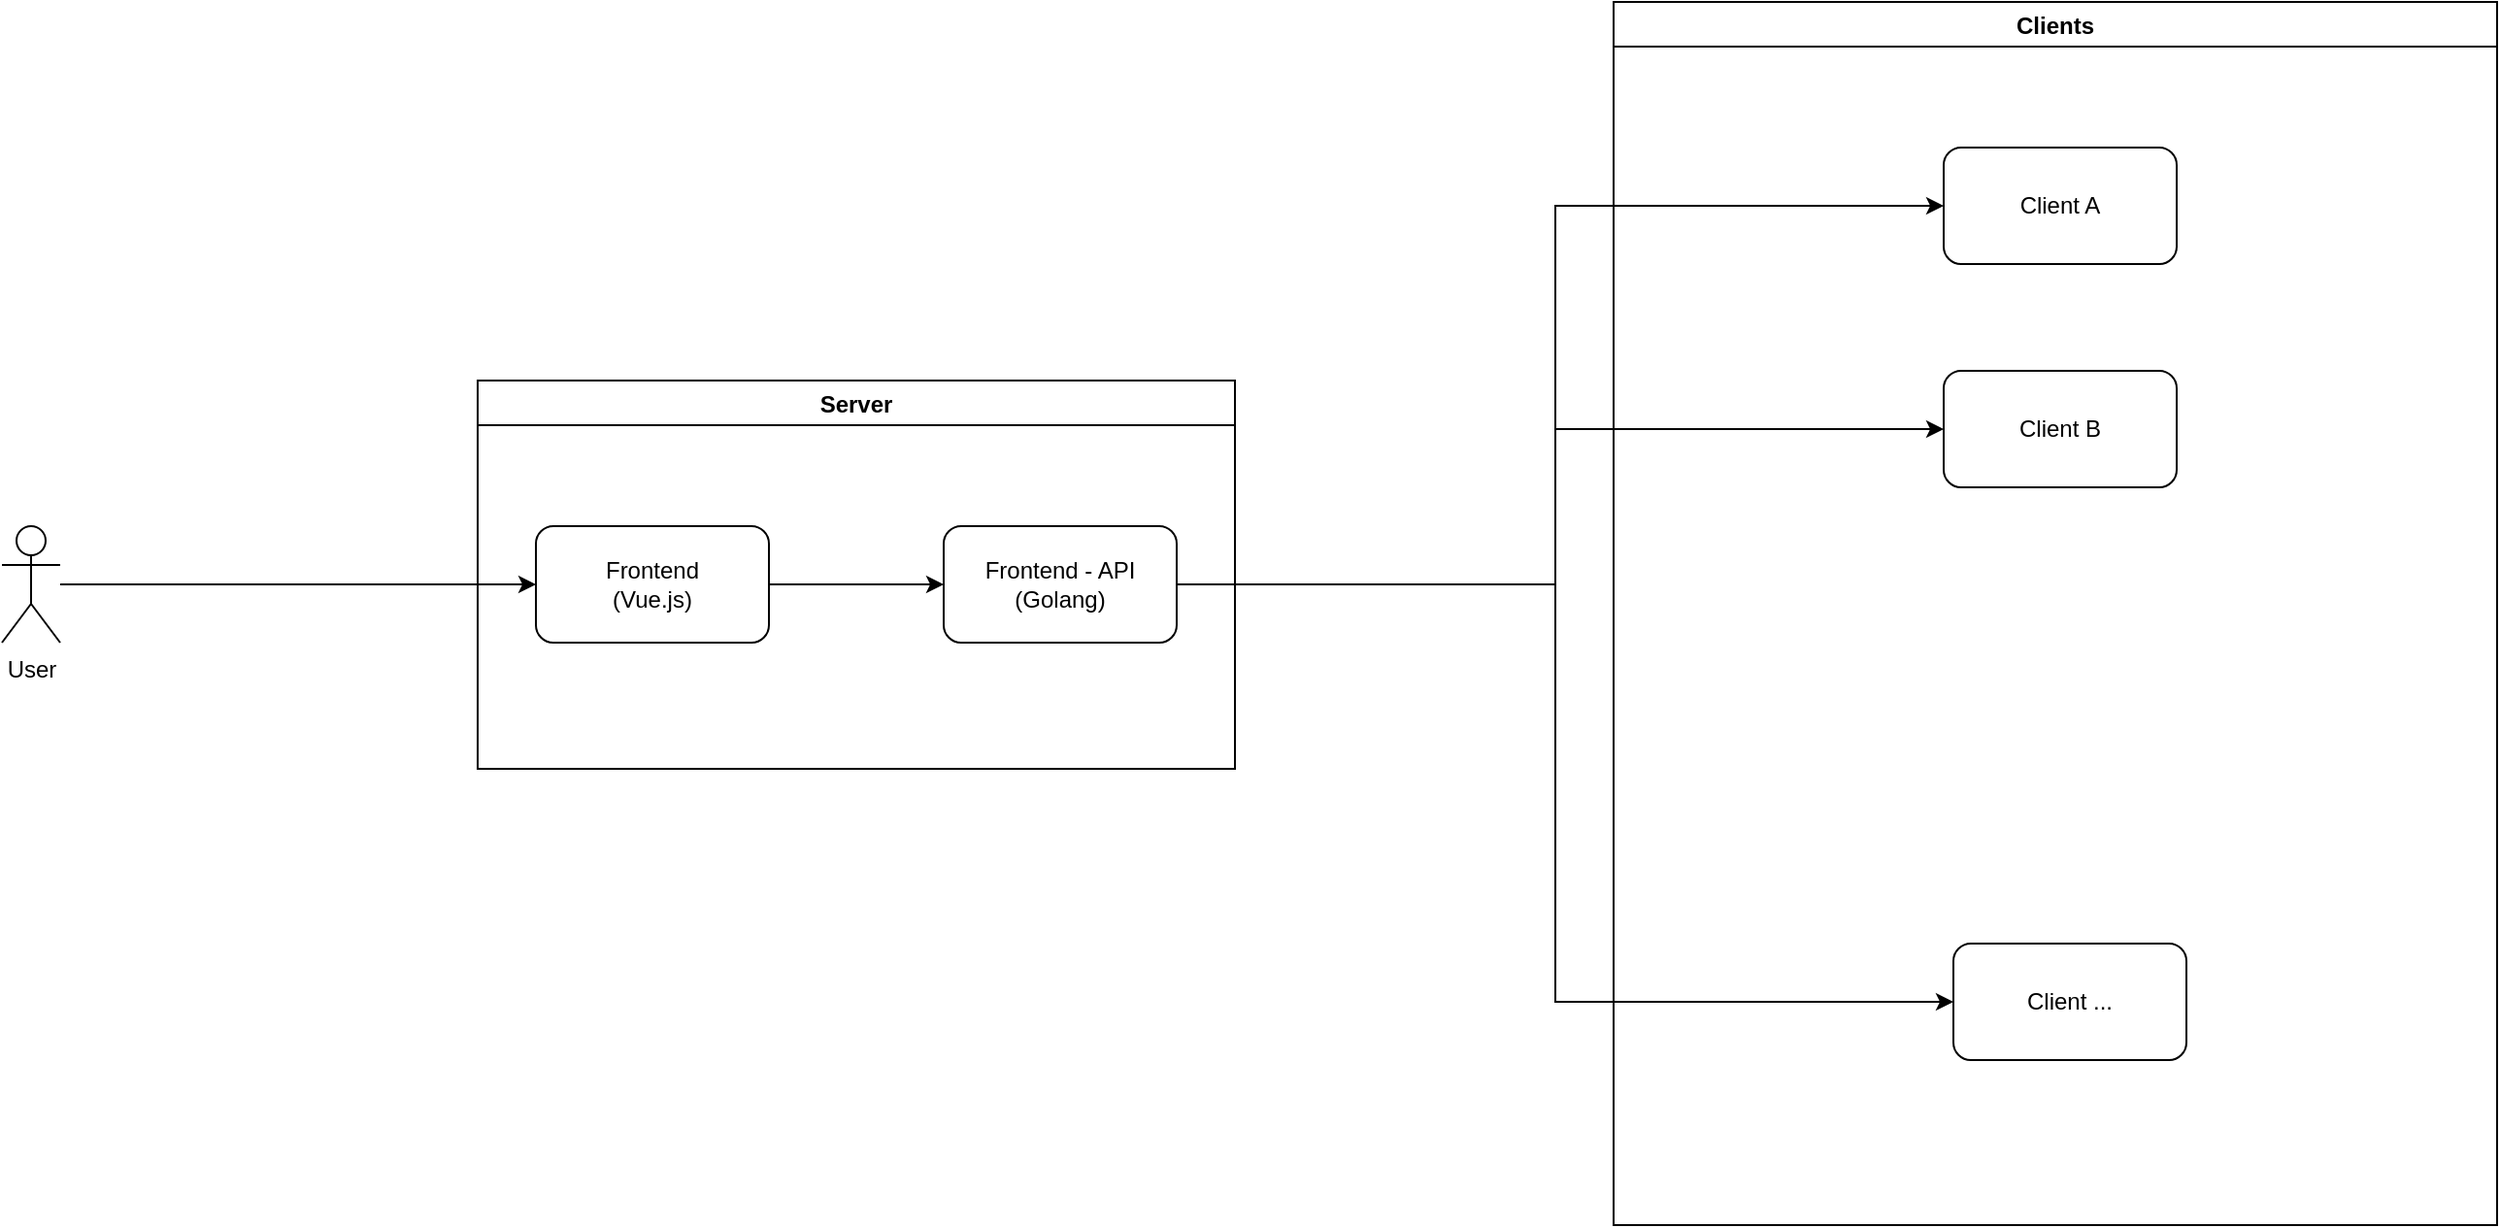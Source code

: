 <mxfile version="15.4.0" type="device"><diagram id="9BLAFXwIM2BDf7frIFAe" name="Page-1"><mxGraphModel dx="1952" dy="1000" grid="1" gridSize="5" guides="1" tooltips="1" connect="1" arrows="1" fold="1" page="1" pageScale="1" pageWidth="850" pageHeight="1100" math="0" shadow="0"><root><mxCell id="0"/><mxCell id="1" parent="0"/><mxCell id="CxcGvy0LBzK8Sr86sDzV-3" style="edgeStyle=orthogonalEdgeStyle;rounded=0;orthogonalLoop=1;jettySize=auto;html=1;entryX=0;entryY=0.5;entryDx=0;entryDy=0;" edge="1" parent="1" source="CxcGvy0LBzK8Sr86sDzV-2" target="CxcGvy0LBzK8Sr86sDzV-1"><mxGeometry relative="1" as="geometry"/></mxCell><mxCell id="CxcGvy0LBzK8Sr86sDzV-2" value="User" style="shape=umlActor;verticalLabelPosition=bottom;verticalAlign=top;html=1;outlineConnect=0;" vertex="1" parent="1"><mxGeometry x="-70" y="315" width="30" height="60" as="geometry"/></mxCell><mxCell id="CxcGvy0LBzK8Sr86sDzV-7" value="Server" style="swimlane;" vertex="1" parent="1"><mxGeometry x="175" y="240" width="390" height="200" as="geometry"/></mxCell><mxCell id="CxcGvy0LBzK8Sr86sDzV-1" value="Frontend&lt;br&gt;(Vue.js)" style="rounded=1;whiteSpace=wrap;html=1;" vertex="1" parent="CxcGvy0LBzK8Sr86sDzV-7"><mxGeometry x="30" y="75" width="120" height="60" as="geometry"/></mxCell><mxCell id="CxcGvy0LBzK8Sr86sDzV-4" value="Frontend - API&lt;br&gt;(Golang)" style="rounded=1;whiteSpace=wrap;html=1;" vertex="1" parent="CxcGvy0LBzK8Sr86sDzV-7"><mxGeometry x="240" y="75" width="120" height="60" as="geometry"/></mxCell><mxCell id="CxcGvy0LBzK8Sr86sDzV-5" style="edgeStyle=orthogonalEdgeStyle;rounded=0;orthogonalLoop=1;jettySize=auto;html=1;entryX=0;entryY=0.5;entryDx=0;entryDy=0;" edge="1" parent="CxcGvy0LBzK8Sr86sDzV-7" source="CxcGvy0LBzK8Sr86sDzV-1" target="CxcGvy0LBzK8Sr86sDzV-4"><mxGeometry relative="1" as="geometry"/></mxCell><mxCell id="CxcGvy0LBzK8Sr86sDzV-8" value="Clients" style="swimlane;" vertex="1" parent="1"><mxGeometry x="760" y="45" width="455" height="630" as="geometry"/></mxCell><mxCell id="CxcGvy0LBzK8Sr86sDzV-6" value="Client A" style="rounded=1;whiteSpace=wrap;html=1;" vertex="1" parent="CxcGvy0LBzK8Sr86sDzV-8"><mxGeometry x="170" y="75" width="120" height="60" as="geometry"/></mxCell><mxCell id="CxcGvy0LBzK8Sr86sDzV-10" value="Client ..." style="rounded=1;whiteSpace=wrap;html=1;" vertex="1" parent="CxcGvy0LBzK8Sr86sDzV-8"><mxGeometry x="175" y="485" width="120" height="60" as="geometry"/></mxCell><mxCell id="CxcGvy0LBzK8Sr86sDzV-9" value="Client B" style="rounded=1;whiteSpace=wrap;html=1;" vertex="1" parent="CxcGvy0LBzK8Sr86sDzV-8"><mxGeometry x="170" y="190" width="120" height="60" as="geometry"/></mxCell><mxCell id="CxcGvy0LBzK8Sr86sDzV-11" style="edgeStyle=orthogonalEdgeStyle;rounded=0;orthogonalLoop=1;jettySize=auto;html=1;entryX=0;entryY=0.5;entryDx=0;entryDy=0;" edge="1" parent="1" source="CxcGvy0LBzK8Sr86sDzV-4" target="CxcGvy0LBzK8Sr86sDzV-6"><mxGeometry relative="1" as="geometry"><Array as="points"><mxPoint x="730" y="345"/><mxPoint x="730" y="150"/></Array></mxGeometry></mxCell><mxCell id="CxcGvy0LBzK8Sr86sDzV-13" style="edgeStyle=orthogonalEdgeStyle;rounded=0;orthogonalLoop=1;jettySize=auto;html=1;entryX=0;entryY=0.5;entryDx=0;entryDy=0;" edge="1" parent="1" source="CxcGvy0LBzK8Sr86sDzV-4" target="CxcGvy0LBzK8Sr86sDzV-10"><mxGeometry relative="1" as="geometry"><Array as="points"><mxPoint x="730" y="345"/><mxPoint x="730" y="560"/></Array></mxGeometry></mxCell><mxCell id="CxcGvy0LBzK8Sr86sDzV-15" style="edgeStyle=orthogonalEdgeStyle;rounded=0;orthogonalLoop=1;jettySize=auto;html=1;entryX=0;entryY=0.5;entryDx=0;entryDy=0;" edge="1" parent="1" source="CxcGvy0LBzK8Sr86sDzV-4" target="CxcGvy0LBzK8Sr86sDzV-9"><mxGeometry relative="1" as="geometry"><Array as="points"><mxPoint x="730" y="345"/><mxPoint x="730" y="265"/></Array></mxGeometry></mxCell></root></mxGraphModel></diagram></mxfile>